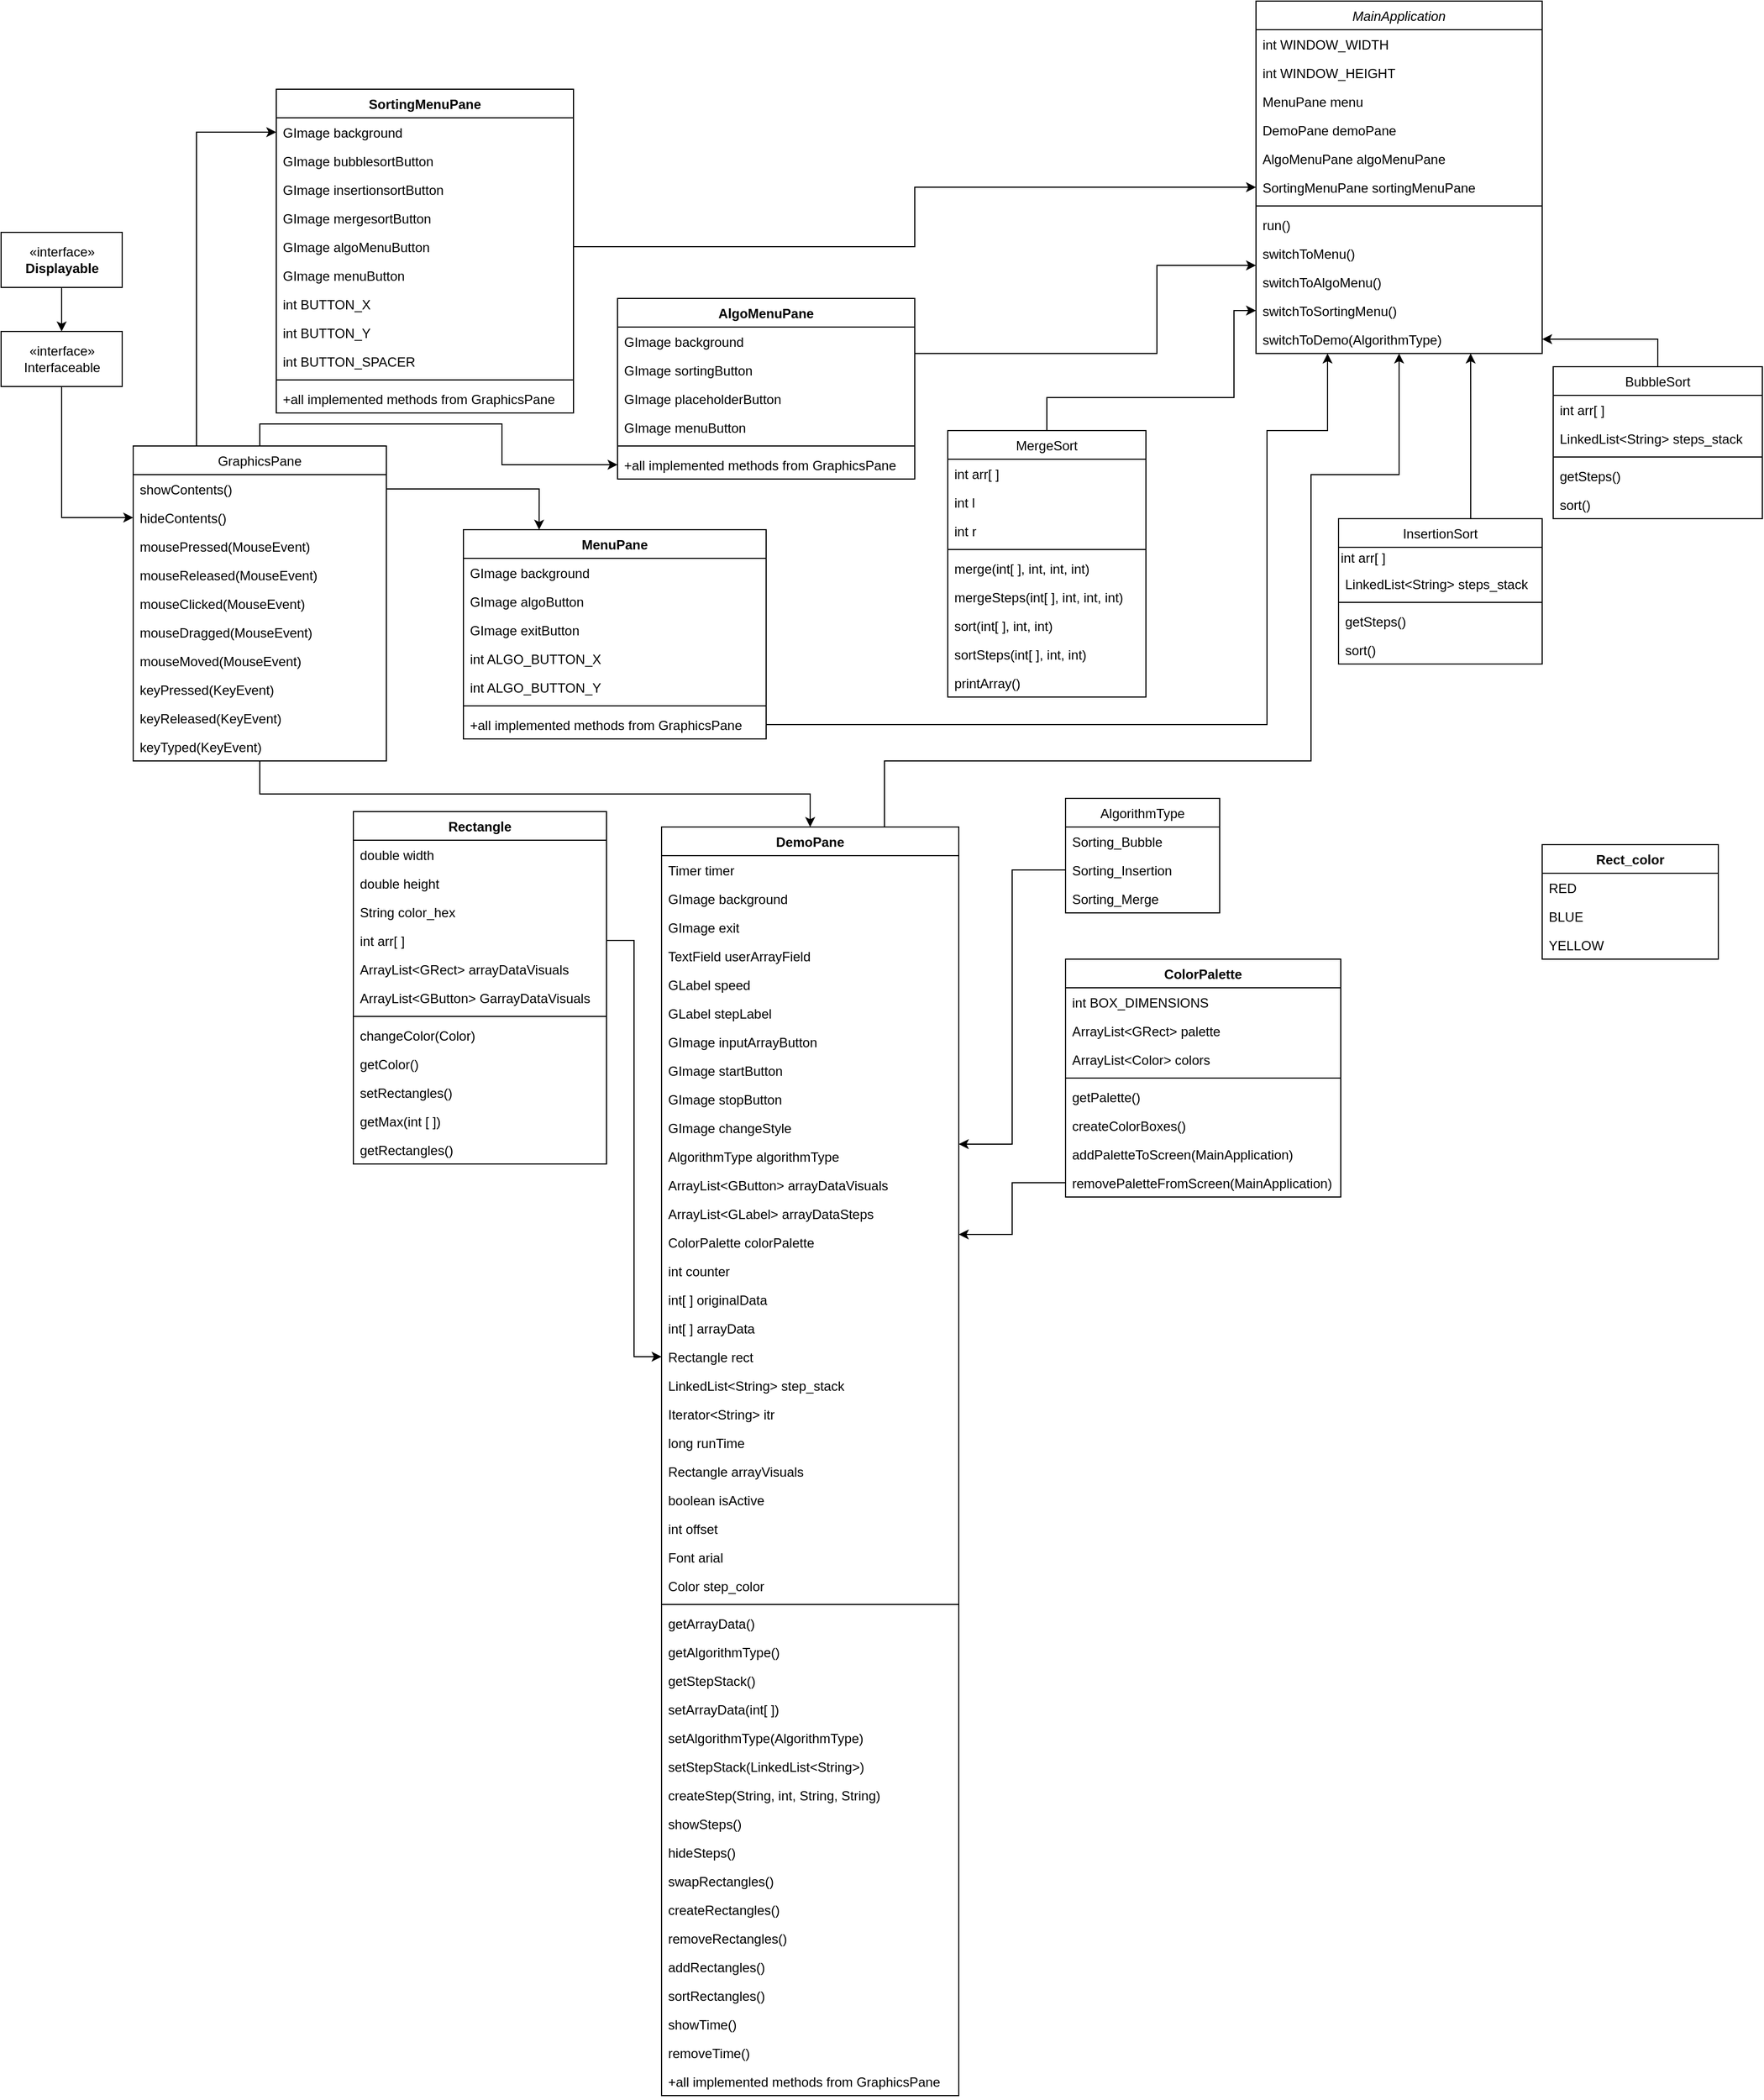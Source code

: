 <mxfile version="14.6.1" type="github">
  <diagram id="C5RBs43oDa-KdzZeNtuy" name="Page-1">
    <mxGraphModel dx="2996" dy="1752" grid="1" gridSize="10" guides="1" tooltips="1" connect="1" arrows="1" fold="1" page="1" pageScale="1" pageWidth="827" pageHeight="1169" math="0" shadow="0">
      <root>
        <mxCell id="WIyWlLk6GJQsqaUBKTNV-0" />
        <mxCell id="WIyWlLk6GJQsqaUBKTNV-1" parent="WIyWlLk6GJQsqaUBKTNV-0" />
        <mxCell id="zkfFHV4jXpPFQw0GAbJ--0" value="MainApplication" style="swimlane;fontStyle=2;align=center;verticalAlign=top;childLayout=stackLayout;horizontal=1;startSize=26;horizontalStack=0;resizeParent=1;resizeLast=0;collapsible=1;marginBottom=0;rounded=0;shadow=0;strokeWidth=1;" parent="WIyWlLk6GJQsqaUBKTNV-1" vertex="1">
          <mxGeometry x="-310" y="-540" width="260" height="320" as="geometry">
            <mxRectangle x="230" y="140" width="160" height="26" as="alternateBounds" />
          </mxGeometry>
        </mxCell>
        <mxCell id="zkfFHV4jXpPFQw0GAbJ--1" value="int WINDOW_WIDTH" style="text;align=left;verticalAlign=top;spacingLeft=4;spacingRight=4;overflow=hidden;rotatable=0;points=[[0,0.5],[1,0.5]];portConstraint=eastwest;" parent="zkfFHV4jXpPFQw0GAbJ--0" vertex="1">
          <mxGeometry y="26" width="260" height="26" as="geometry" />
        </mxCell>
        <mxCell id="LGMK1gvnOZdBRCZ1egcA-61" value="int WINDOW_HEIGHT" style="text;strokeColor=none;fillColor=none;align=left;verticalAlign=top;spacingLeft=4;spacingRight=4;overflow=hidden;rotatable=0;points=[[0,0.5],[1,0.5]];portConstraint=eastwest;" parent="zkfFHV4jXpPFQw0GAbJ--0" vertex="1">
          <mxGeometry y="52" width="260" height="26" as="geometry" />
        </mxCell>
        <mxCell id="LGMK1gvnOZdBRCZ1egcA-62" value="MenuPane menu" style="text;strokeColor=none;fillColor=none;align=left;verticalAlign=top;spacingLeft=4;spacingRight=4;overflow=hidden;rotatable=0;points=[[0,0.5],[1,0.5]];portConstraint=eastwest;" parent="zkfFHV4jXpPFQw0GAbJ--0" vertex="1">
          <mxGeometry y="78" width="260" height="26" as="geometry" />
        </mxCell>
        <mxCell id="LGMK1gvnOZdBRCZ1egcA-63" value="DemoPane demoPane" style="text;strokeColor=none;fillColor=none;align=left;verticalAlign=top;spacingLeft=4;spacingRight=4;overflow=hidden;rotatable=0;points=[[0,0.5],[1,0.5]];portConstraint=eastwest;" parent="zkfFHV4jXpPFQw0GAbJ--0" vertex="1">
          <mxGeometry y="104" width="260" height="26" as="geometry" />
        </mxCell>
        <mxCell id="LGMK1gvnOZdBRCZ1egcA-64" value="AlgoMenuPane algoMenuPane" style="text;strokeColor=none;fillColor=none;align=left;verticalAlign=top;spacingLeft=4;spacingRight=4;overflow=hidden;rotatable=0;points=[[0,0.5],[1,0.5]];portConstraint=eastwest;" parent="zkfFHV4jXpPFQw0GAbJ--0" vertex="1">
          <mxGeometry y="130" width="260" height="26" as="geometry" />
        </mxCell>
        <mxCell id="LGMK1gvnOZdBRCZ1egcA-65" value="SortingMenuPane sortingMenuPane" style="text;strokeColor=none;fillColor=none;align=left;verticalAlign=top;spacingLeft=4;spacingRight=4;overflow=hidden;rotatable=0;points=[[0,0.5],[1,0.5]];portConstraint=eastwest;" parent="zkfFHV4jXpPFQw0GAbJ--0" vertex="1">
          <mxGeometry y="156" width="260" height="26" as="geometry" />
        </mxCell>
        <mxCell id="zkfFHV4jXpPFQw0GAbJ--4" value="" style="line;html=1;strokeWidth=1;align=left;verticalAlign=middle;spacingTop=-1;spacingLeft=3;spacingRight=3;rotatable=0;labelPosition=right;points=[];portConstraint=eastwest;" parent="zkfFHV4jXpPFQw0GAbJ--0" vertex="1">
          <mxGeometry y="182" width="260" height="8" as="geometry" />
        </mxCell>
        <mxCell id="zkfFHV4jXpPFQw0GAbJ--5" value="run()" style="text;align=left;verticalAlign=top;spacingLeft=4;spacingRight=4;overflow=hidden;rotatable=0;points=[[0,0.5],[1,0.5]];portConstraint=eastwest;" parent="zkfFHV4jXpPFQw0GAbJ--0" vertex="1">
          <mxGeometry y="190" width="260" height="26" as="geometry" />
        </mxCell>
        <mxCell id="LGMK1gvnOZdBRCZ1egcA-70" value="switchToMenu()" style="text;strokeColor=none;fillColor=none;align=left;verticalAlign=top;spacingLeft=4;spacingRight=4;overflow=hidden;rotatable=0;points=[[0,0.5],[1,0.5]];portConstraint=eastwest;" parent="zkfFHV4jXpPFQw0GAbJ--0" vertex="1">
          <mxGeometry y="216" width="260" height="26" as="geometry" />
        </mxCell>
        <mxCell id="LGMK1gvnOZdBRCZ1egcA-71" value="switchToAlgoMenu()" style="text;strokeColor=none;fillColor=none;align=left;verticalAlign=top;spacingLeft=4;spacingRight=4;overflow=hidden;rotatable=0;points=[[0,0.5],[1,0.5]];portConstraint=eastwest;" parent="zkfFHV4jXpPFQw0GAbJ--0" vertex="1">
          <mxGeometry y="242" width="260" height="26" as="geometry" />
        </mxCell>
        <mxCell id="LGMK1gvnOZdBRCZ1egcA-72" value="switchToSortingMenu()" style="text;strokeColor=none;fillColor=none;align=left;verticalAlign=top;spacingLeft=4;spacingRight=4;overflow=hidden;rotatable=0;points=[[0,0.5],[1,0.5]];portConstraint=eastwest;" parent="zkfFHV4jXpPFQw0GAbJ--0" vertex="1">
          <mxGeometry y="268" width="260" height="26" as="geometry" />
        </mxCell>
        <mxCell id="LGMK1gvnOZdBRCZ1egcA-73" value="switchToDemo(AlgorithmType)" style="text;strokeColor=none;fillColor=none;align=left;verticalAlign=top;spacingLeft=4;spacingRight=4;overflow=hidden;rotatable=0;points=[[0,0.5],[1,0.5]];portConstraint=eastwest;" parent="zkfFHV4jXpPFQw0GAbJ--0" vertex="1">
          <mxGeometry y="294" width="260" height="26" as="geometry" />
        </mxCell>
        <mxCell id="LGMK1gvnOZdBRCZ1egcA-74" style="edgeStyle=orthogonalEdgeStyle;rounded=0;orthogonalLoop=1;jettySize=auto;html=1;exitX=0.5;exitY=0;exitDx=0;exitDy=0;entryX=1;entryY=0.5;entryDx=0;entryDy=0;" parent="WIyWlLk6GJQsqaUBKTNV-1" source="zkfFHV4jXpPFQw0GAbJ--6" target="LGMK1gvnOZdBRCZ1egcA-73" edge="1">
          <mxGeometry relative="1" as="geometry" />
        </mxCell>
        <mxCell id="zkfFHV4jXpPFQw0GAbJ--6" value="BubbleSort" style="swimlane;fontStyle=0;align=center;verticalAlign=top;childLayout=stackLayout;horizontal=1;startSize=26;horizontalStack=0;resizeParent=1;resizeLast=0;collapsible=1;marginBottom=0;rounded=0;shadow=0;strokeWidth=1;" parent="WIyWlLk6GJQsqaUBKTNV-1" vertex="1">
          <mxGeometry x="-40" y="-208" width="190" height="138" as="geometry">
            <mxRectangle x="130" y="380" width="160" height="26" as="alternateBounds" />
          </mxGeometry>
        </mxCell>
        <mxCell id="zkfFHV4jXpPFQw0GAbJ--8" value="int arr[ ]" style="text;align=left;verticalAlign=top;spacingLeft=4;spacingRight=4;overflow=hidden;rotatable=0;points=[[0,0.5],[1,0.5]];portConstraint=eastwest;rounded=0;shadow=0;html=0;" parent="zkfFHV4jXpPFQw0GAbJ--6" vertex="1">
          <mxGeometry y="26" width="190" height="26" as="geometry" />
        </mxCell>
        <mxCell id="LGMK1gvnOZdBRCZ1egcA-59" value="LinkedList&lt;String&gt; steps_stack" style="text;strokeColor=none;fillColor=none;align=left;verticalAlign=top;spacingLeft=4;spacingRight=4;overflow=hidden;rotatable=0;points=[[0,0.5],[1,0.5]];portConstraint=eastwest;" parent="zkfFHV4jXpPFQw0GAbJ--6" vertex="1">
          <mxGeometry y="52" width="190" height="26" as="geometry" />
        </mxCell>
        <mxCell id="zkfFHV4jXpPFQw0GAbJ--9" value="" style="line;html=1;strokeWidth=1;align=left;verticalAlign=middle;spacingTop=-1;spacingLeft=3;spacingRight=3;rotatable=0;labelPosition=right;points=[];portConstraint=eastwest;" parent="zkfFHV4jXpPFQw0GAbJ--6" vertex="1">
          <mxGeometry y="78" width="190" height="8" as="geometry" />
        </mxCell>
        <mxCell id="zkfFHV4jXpPFQw0GAbJ--11" value="getSteps()" style="text;align=left;verticalAlign=top;spacingLeft=4;spacingRight=4;overflow=hidden;rotatable=0;points=[[0,0.5],[1,0.5]];portConstraint=eastwest;" parent="zkfFHV4jXpPFQw0GAbJ--6" vertex="1">
          <mxGeometry y="86" width="190" height="26" as="geometry" />
        </mxCell>
        <mxCell id="LGMK1gvnOZdBRCZ1egcA-60" value="sort()" style="text;strokeColor=none;fillColor=none;align=left;verticalAlign=top;spacingLeft=4;spacingRight=4;overflow=hidden;rotatable=0;points=[[0,0.5],[1,0.5]];portConstraint=eastwest;" parent="zkfFHV4jXpPFQw0GAbJ--6" vertex="1">
          <mxGeometry y="112" width="190" height="26" as="geometry" />
        </mxCell>
        <mxCell id="zkfFHV4jXpPFQw0GAbJ--13" value="InsertionSort" style="swimlane;fontStyle=0;align=center;verticalAlign=top;childLayout=stackLayout;horizontal=1;startSize=26;horizontalStack=0;resizeParent=1;resizeLast=0;collapsible=1;marginBottom=0;rounded=0;shadow=0;strokeWidth=1;" parent="WIyWlLk6GJQsqaUBKTNV-1" vertex="1">
          <mxGeometry x="-235" y="-70" width="185" height="132" as="geometry">
            <mxRectangle x="340" y="380" width="170" height="26" as="alternateBounds" />
          </mxGeometry>
        </mxCell>
        <mxCell id="o2Na_KGdBYoTRW34L9EO-0" value="int arr[ ]" style="text;html=1;strokeColor=none;fillColor=none;align=left;verticalAlign=middle;whiteSpace=wrap;rounded=0;" parent="zkfFHV4jXpPFQw0GAbJ--13" vertex="1">
          <mxGeometry y="26" width="185" height="20" as="geometry" />
        </mxCell>
        <mxCell id="LGMK1gvnOZdBRCZ1egcA-56" value="LinkedList&lt;String&gt; steps_stack" style="text;strokeColor=none;fillColor=none;align=left;verticalAlign=top;spacingLeft=4;spacingRight=4;overflow=hidden;rotatable=0;points=[[0,0.5],[1,0.5]];portConstraint=eastwest;" parent="zkfFHV4jXpPFQw0GAbJ--13" vertex="1">
          <mxGeometry y="46" width="185" height="26" as="geometry" />
        </mxCell>
        <mxCell id="zkfFHV4jXpPFQw0GAbJ--15" value="" style="line;html=1;strokeWidth=1;align=left;verticalAlign=middle;spacingTop=-1;spacingLeft=3;spacingRight=3;rotatable=0;labelPosition=right;points=[];portConstraint=eastwest;" parent="zkfFHV4jXpPFQw0GAbJ--13" vertex="1">
          <mxGeometry y="72" width="185" height="8" as="geometry" />
        </mxCell>
        <mxCell id="LGMK1gvnOZdBRCZ1egcA-57" value="getSteps()" style="text;strokeColor=none;fillColor=none;align=left;verticalAlign=top;spacingLeft=4;spacingRight=4;overflow=hidden;rotatable=0;points=[[0,0.5],[1,0.5]];portConstraint=eastwest;" parent="zkfFHV4jXpPFQw0GAbJ--13" vertex="1">
          <mxGeometry y="80" width="185" height="26" as="geometry" />
        </mxCell>
        <mxCell id="LGMK1gvnOZdBRCZ1egcA-58" value="sort()" style="text;strokeColor=none;fillColor=none;align=left;verticalAlign=top;spacingLeft=4;spacingRight=4;overflow=hidden;rotatable=0;points=[[0,0.5],[1,0.5]];portConstraint=eastwest;" parent="zkfFHV4jXpPFQw0GAbJ--13" vertex="1">
          <mxGeometry y="106" width="185" height="26" as="geometry" />
        </mxCell>
        <mxCell id="LGMK1gvnOZdBRCZ1egcA-76" style="edgeStyle=orthogonalEdgeStyle;rounded=0;orthogonalLoop=1;jettySize=auto;html=1;entryX=0;entryY=0.5;entryDx=0;entryDy=0;" parent="WIyWlLk6GJQsqaUBKTNV-1" source="zkfFHV4jXpPFQw0GAbJ--17" target="LGMK1gvnOZdBRCZ1egcA-72" edge="1">
          <mxGeometry relative="1" as="geometry">
            <Array as="points">
              <mxPoint x="-500" y="-180" />
              <mxPoint x="-330" y="-180" />
              <mxPoint x="-330" y="-259" />
            </Array>
          </mxGeometry>
        </mxCell>
        <mxCell id="zkfFHV4jXpPFQw0GAbJ--17" value="MergeSort" style="swimlane;fontStyle=0;align=center;verticalAlign=top;childLayout=stackLayout;horizontal=1;startSize=26;horizontalStack=0;resizeParent=1;resizeLast=0;collapsible=1;marginBottom=0;rounded=0;shadow=0;strokeWidth=1;" parent="WIyWlLk6GJQsqaUBKTNV-1" vertex="1">
          <mxGeometry x="-590" y="-150" width="180" height="242" as="geometry">
            <mxRectangle x="550" y="140" width="160" height="26" as="alternateBounds" />
          </mxGeometry>
        </mxCell>
        <mxCell id="zkfFHV4jXpPFQw0GAbJ--22" value="int arr[ ]" style="text;align=left;verticalAlign=top;spacingLeft=4;spacingRight=4;overflow=hidden;rotatable=0;points=[[0,0.5],[1,0.5]];portConstraint=eastwest;rounded=0;shadow=0;html=0;" parent="zkfFHV4jXpPFQw0GAbJ--17" vertex="1">
          <mxGeometry y="26" width="180" height="26" as="geometry" />
        </mxCell>
        <mxCell id="LGMK1gvnOZdBRCZ1egcA-50" value="int l" style="text;strokeColor=none;fillColor=none;align=left;verticalAlign=top;spacingLeft=4;spacingRight=4;overflow=hidden;rotatable=0;points=[[0,0.5],[1,0.5]];portConstraint=eastwest;" parent="zkfFHV4jXpPFQw0GAbJ--17" vertex="1">
          <mxGeometry y="52" width="180" height="26" as="geometry" />
        </mxCell>
        <mxCell id="LGMK1gvnOZdBRCZ1egcA-51" value="int r" style="text;strokeColor=none;fillColor=none;align=left;verticalAlign=top;spacingLeft=4;spacingRight=4;overflow=hidden;rotatable=0;points=[[0,0.5],[1,0.5]];portConstraint=eastwest;" parent="zkfFHV4jXpPFQw0GAbJ--17" vertex="1">
          <mxGeometry y="78" width="180" height="26" as="geometry" />
        </mxCell>
        <mxCell id="zkfFHV4jXpPFQw0GAbJ--23" value="" style="line;html=1;strokeWidth=1;align=left;verticalAlign=middle;spacingTop=-1;spacingLeft=3;spacingRight=3;rotatable=0;labelPosition=right;points=[];portConstraint=eastwest;" parent="zkfFHV4jXpPFQw0GAbJ--17" vertex="1">
          <mxGeometry y="104" width="180" height="8" as="geometry" />
        </mxCell>
        <mxCell id="zkfFHV4jXpPFQw0GAbJ--25" value="merge(int[ ], int, int, int)" style="text;align=left;verticalAlign=top;spacingLeft=4;spacingRight=4;overflow=hidden;rotatable=0;points=[[0,0.5],[1,0.5]];portConstraint=eastwest;" parent="zkfFHV4jXpPFQw0GAbJ--17" vertex="1">
          <mxGeometry y="112" width="180" height="26" as="geometry" />
        </mxCell>
        <mxCell id="LGMK1gvnOZdBRCZ1egcA-52" value="mergeSteps(int[ ], int, int, int)" style="text;strokeColor=none;fillColor=none;align=left;verticalAlign=top;spacingLeft=4;spacingRight=4;overflow=hidden;rotatable=0;points=[[0,0.5],[1,0.5]];portConstraint=eastwest;" parent="zkfFHV4jXpPFQw0GAbJ--17" vertex="1">
          <mxGeometry y="138" width="180" height="26" as="geometry" />
        </mxCell>
        <mxCell id="LGMK1gvnOZdBRCZ1egcA-53" value="sort(int[ ], int, int)" style="text;strokeColor=none;fillColor=none;align=left;verticalAlign=top;spacingLeft=4;spacingRight=4;overflow=hidden;rotatable=0;points=[[0,0.5],[1,0.5]];portConstraint=eastwest;" parent="zkfFHV4jXpPFQw0GAbJ--17" vertex="1">
          <mxGeometry y="164" width="180" height="26" as="geometry" />
        </mxCell>
        <mxCell id="LGMK1gvnOZdBRCZ1egcA-54" value="sortSteps(int[ ], int, int)" style="text;strokeColor=none;fillColor=none;align=left;verticalAlign=top;spacingLeft=4;spacingRight=4;overflow=hidden;rotatable=0;points=[[0,0.5],[1,0.5]];portConstraint=eastwest;" parent="zkfFHV4jXpPFQw0GAbJ--17" vertex="1">
          <mxGeometry y="190" width="180" height="26" as="geometry" />
        </mxCell>
        <mxCell id="LGMK1gvnOZdBRCZ1egcA-55" value="printArray()" style="text;strokeColor=none;fillColor=none;align=left;verticalAlign=top;spacingLeft=4;spacingRight=4;overflow=hidden;rotatable=0;points=[[0,0.5],[1,0.5]];portConstraint=eastwest;" parent="zkfFHV4jXpPFQw0GAbJ--17" vertex="1">
          <mxGeometry y="216" width="180" height="26" as="geometry" />
        </mxCell>
        <mxCell id="m_0bZoI5zcQ6gMoOjqxk-0" value="AlgoMenuPane" style="swimlane;fontStyle=1;align=center;verticalAlign=top;childLayout=stackLayout;horizontal=1;startSize=26;horizontalStack=0;resizeParent=1;resizeParentMax=0;resizeLast=0;collapsible=1;marginBottom=0;" parent="WIyWlLk6GJQsqaUBKTNV-1" vertex="1">
          <mxGeometry x="-890" y="-270" width="270" height="164" as="geometry" />
        </mxCell>
        <mxCell id="m_0bZoI5zcQ6gMoOjqxk-1" value="GImage background" style="text;strokeColor=none;fillColor=none;align=left;verticalAlign=top;spacingLeft=4;spacingRight=4;overflow=hidden;rotatable=0;points=[[0,0.5],[1,0.5]];portConstraint=eastwest;" parent="m_0bZoI5zcQ6gMoOjqxk-0" vertex="1">
          <mxGeometry y="26" width="270" height="26" as="geometry" />
        </mxCell>
        <mxCell id="LGMK1gvnOZdBRCZ1egcA-1" value="GImage sortingButton" style="text;strokeColor=none;fillColor=none;align=left;verticalAlign=top;spacingLeft=4;spacingRight=4;overflow=hidden;rotatable=0;points=[[0,0.5],[1,0.5]];portConstraint=eastwest;" parent="m_0bZoI5zcQ6gMoOjqxk-0" vertex="1">
          <mxGeometry y="52" width="270" height="26" as="geometry" />
        </mxCell>
        <mxCell id="LGMK1gvnOZdBRCZ1egcA-2" value="GImage placeholderButton" style="text;strokeColor=none;fillColor=none;align=left;verticalAlign=top;spacingLeft=4;spacingRight=4;overflow=hidden;rotatable=0;points=[[0,0.5],[1,0.5]];portConstraint=eastwest;" parent="m_0bZoI5zcQ6gMoOjqxk-0" vertex="1">
          <mxGeometry y="78" width="270" height="26" as="geometry" />
        </mxCell>
        <mxCell id="LGMK1gvnOZdBRCZ1egcA-3" value="GImage menuButton" style="text;strokeColor=none;fillColor=none;align=left;verticalAlign=top;spacingLeft=4;spacingRight=4;overflow=hidden;rotatable=0;points=[[0,0.5],[1,0.5]];portConstraint=eastwest;" parent="m_0bZoI5zcQ6gMoOjqxk-0" vertex="1">
          <mxGeometry y="104" width="270" height="26" as="geometry" />
        </mxCell>
        <mxCell id="m_0bZoI5zcQ6gMoOjqxk-2" value="" style="line;strokeWidth=1;fillColor=none;align=left;verticalAlign=middle;spacingTop=-1;spacingLeft=3;spacingRight=3;rotatable=0;labelPosition=right;points=[];portConstraint=eastwest;" parent="m_0bZoI5zcQ6gMoOjqxk-0" vertex="1">
          <mxGeometry y="130" width="270" height="8" as="geometry" />
        </mxCell>
        <mxCell id="m_0bZoI5zcQ6gMoOjqxk-3" value="+all implemented methods from GraphicsPane" style="text;strokeColor=none;fillColor=none;align=left;verticalAlign=top;spacingLeft=4;spacingRight=4;overflow=hidden;rotatable=0;points=[[0,0.5],[1,0.5]];portConstraint=eastwest;" parent="m_0bZoI5zcQ6gMoOjqxk-0" vertex="1">
          <mxGeometry y="138" width="270" height="26" as="geometry" />
        </mxCell>
        <mxCell id="m_0bZoI5zcQ6gMoOjqxk-8" value="AlgorithmType" style="swimlane;fontStyle=0;childLayout=stackLayout;horizontal=1;startSize=26;fillColor=none;horizontalStack=0;resizeParent=1;resizeParentMax=0;resizeLast=0;collapsible=1;marginBottom=0;" parent="WIyWlLk6GJQsqaUBKTNV-1" vertex="1">
          <mxGeometry x="-483" y="184" width="140" height="104" as="geometry" />
        </mxCell>
        <mxCell id="m_0bZoI5zcQ6gMoOjqxk-9" value="Sorting_Bubble" style="text;strokeColor=none;fillColor=none;align=left;verticalAlign=top;spacingLeft=4;spacingRight=4;overflow=hidden;rotatable=0;points=[[0,0.5],[1,0.5]];portConstraint=eastwest;" parent="m_0bZoI5zcQ6gMoOjqxk-8" vertex="1">
          <mxGeometry y="26" width="140" height="26" as="geometry" />
        </mxCell>
        <mxCell id="m_0bZoI5zcQ6gMoOjqxk-10" value="Sorting_Insertion" style="text;strokeColor=none;fillColor=none;align=left;verticalAlign=top;spacingLeft=4;spacingRight=4;overflow=hidden;rotatable=0;points=[[0,0.5],[1,0.5]];portConstraint=eastwest;" parent="m_0bZoI5zcQ6gMoOjqxk-8" vertex="1">
          <mxGeometry y="52" width="140" height="26" as="geometry" />
        </mxCell>
        <mxCell id="m_0bZoI5zcQ6gMoOjqxk-11" value="Sorting_Merge" style="text;strokeColor=none;fillColor=none;align=left;verticalAlign=top;spacingLeft=4;spacingRight=4;overflow=hidden;rotatable=0;points=[[0,0.5],[1,0.5]];portConstraint=eastwest;" parent="m_0bZoI5zcQ6gMoOjqxk-8" vertex="1">
          <mxGeometry y="78" width="140" height="26" as="geometry" />
        </mxCell>
        <mxCell id="m_0bZoI5zcQ6gMoOjqxk-12" value="Rect_color" style="swimlane;fontStyle=1;align=center;verticalAlign=top;childLayout=stackLayout;horizontal=1;startSize=26;horizontalStack=0;resizeParent=1;resizeParentMax=0;resizeLast=0;collapsible=1;marginBottom=0;" parent="WIyWlLk6GJQsqaUBKTNV-1" vertex="1">
          <mxGeometry x="-50" y="226" width="160" height="104" as="geometry" />
        </mxCell>
        <mxCell id="m_0bZoI5zcQ6gMoOjqxk-13" value="RED" style="text;strokeColor=none;fillColor=none;align=left;verticalAlign=top;spacingLeft=4;spacingRight=4;overflow=hidden;rotatable=0;points=[[0,0.5],[1,0.5]];portConstraint=eastwest;" parent="m_0bZoI5zcQ6gMoOjqxk-12" vertex="1">
          <mxGeometry y="26" width="160" height="26" as="geometry" />
        </mxCell>
        <mxCell id="LGMK1gvnOZdBRCZ1egcA-23" value="BLUE" style="text;strokeColor=none;fillColor=none;align=left;verticalAlign=top;spacingLeft=4;spacingRight=4;overflow=hidden;rotatable=0;points=[[0,0.5],[1,0.5]];portConstraint=eastwest;" parent="m_0bZoI5zcQ6gMoOjqxk-12" vertex="1">
          <mxGeometry y="52" width="160" height="26" as="geometry" />
        </mxCell>
        <mxCell id="LGMK1gvnOZdBRCZ1egcA-24" value="YELLOW" style="text;strokeColor=none;fillColor=none;align=left;verticalAlign=top;spacingLeft=4;spacingRight=4;overflow=hidden;rotatable=0;points=[[0,0.5],[1,0.5]];portConstraint=eastwest;" parent="m_0bZoI5zcQ6gMoOjqxk-12" vertex="1">
          <mxGeometry y="78" width="160" height="26" as="geometry" />
        </mxCell>
        <mxCell id="m_0bZoI5zcQ6gMoOjqxk-16" value="Rectangle" style="swimlane;fontStyle=1;align=center;verticalAlign=top;childLayout=stackLayout;horizontal=1;startSize=26;horizontalStack=0;resizeParent=1;resizeParentMax=0;resizeLast=0;collapsible=1;marginBottom=0;" parent="WIyWlLk6GJQsqaUBKTNV-1" vertex="1">
          <mxGeometry x="-1130" y="196" width="230" height="320" as="geometry" />
        </mxCell>
        <mxCell id="m_0bZoI5zcQ6gMoOjqxk-17" value="double width" style="text;strokeColor=none;fillColor=none;align=left;verticalAlign=top;spacingLeft=4;spacingRight=4;overflow=hidden;rotatable=0;points=[[0,0.5],[1,0.5]];portConstraint=eastwest;" parent="m_0bZoI5zcQ6gMoOjqxk-16" vertex="1">
          <mxGeometry y="26" width="230" height="26" as="geometry" />
        </mxCell>
        <mxCell id="LGMK1gvnOZdBRCZ1egcA-14" value="double height" style="text;strokeColor=none;fillColor=none;align=left;verticalAlign=top;spacingLeft=4;spacingRight=4;overflow=hidden;rotatable=0;points=[[0,0.5],[1,0.5]];portConstraint=eastwest;" parent="m_0bZoI5zcQ6gMoOjqxk-16" vertex="1">
          <mxGeometry y="52" width="230" height="26" as="geometry" />
        </mxCell>
        <mxCell id="LGMK1gvnOZdBRCZ1egcA-15" value="String color_hex" style="text;strokeColor=none;fillColor=none;align=left;verticalAlign=top;spacingLeft=4;spacingRight=4;overflow=hidden;rotatable=0;points=[[0,0.5],[1,0.5]];portConstraint=eastwest;" parent="m_0bZoI5zcQ6gMoOjqxk-16" vertex="1">
          <mxGeometry y="78" width="230" height="26" as="geometry" />
        </mxCell>
        <mxCell id="LGMK1gvnOZdBRCZ1egcA-16" value="int arr[ ]" style="text;strokeColor=none;fillColor=none;align=left;verticalAlign=top;spacingLeft=4;spacingRight=4;overflow=hidden;rotatable=0;points=[[0,0.5],[1,0.5]];portConstraint=eastwest;" parent="m_0bZoI5zcQ6gMoOjqxk-16" vertex="1">
          <mxGeometry y="104" width="230" height="26" as="geometry" />
        </mxCell>
        <mxCell id="LGMK1gvnOZdBRCZ1egcA-17" value="ArrayList&lt;GRect&gt; arrayDataVisuals" style="text;strokeColor=none;fillColor=none;align=left;verticalAlign=top;spacingLeft=4;spacingRight=4;overflow=hidden;rotatable=0;points=[[0,0.5],[1,0.5]];portConstraint=eastwest;" parent="m_0bZoI5zcQ6gMoOjqxk-16" vertex="1">
          <mxGeometry y="130" width="230" height="26" as="geometry" />
        </mxCell>
        <mxCell id="LGMK1gvnOZdBRCZ1egcA-18" value="ArrayList&lt;GButton&gt; GarrayDataVisuals" style="text;strokeColor=none;fillColor=none;align=left;verticalAlign=top;spacingLeft=4;spacingRight=4;overflow=hidden;rotatable=0;points=[[0,0.5],[1,0.5]];portConstraint=eastwest;" parent="m_0bZoI5zcQ6gMoOjqxk-16" vertex="1">
          <mxGeometry y="156" width="230" height="26" as="geometry" />
        </mxCell>
        <mxCell id="m_0bZoI5zcQ6gMoOjqxk-18" value="" style="line;strokeWidth=1;fillColor=none;align=left;verticalAlign=middle;spacingTop=-1;spacingLeft=3;spacingRight=3;rotatable=0;labelPosition=right;points=[];portConstraint=eastwest;" parent="m_0bZoI5zcQ6gMoOjqxk-16" vertex="1">
          <mxGeometry y="182" width="230" height="8" as="geometry" />
        </mxCell>
        <mxCell id="LGMK1gvnOZdBRCZ1egcA-20" value="changeColor(Color)" style="text;strokeColor=none;fillColor=none;align=left;verticalAlign=top;spacingLeft=4;spacingRight=4;overflow=hidden;rotatable=0;points=[[0,0.5],[1,0.5]];portConstraint=eastwest;" parent="m_0bZoI5zcQ6gMoOjqxk-16" vertex="1">
          <mxGeometry y="190" width="230" height="26" as="geometry" />
        </mxCell>
        <mxCell id="LGMK1gvnOZdBRCZ1egcA-19" value="getColor()" style="text;strokeColor=none;fillColor=none;align=left;verticalAlign=top;spacingLeft=4;spacingRight=4;overflow=hidden;rotatable=0;points=[[0,0.5],[1,0.5]];portConstraint=eastwest;" parent="m_0bZoI5zcQ6gMoOjqxk-16" vertex="1">
          <mxGeometry y="216" width="230" height="26" as="geometry" />
        </mxCell>
        <mxCell id="m_0bZoI5zcQ6gMoOjqxk-19" value="setRectangles()" style="text;strokeColor=none;fillColor=none;align=left;verticalAlign=top;spacingLeft=4;spacingRight=4;overflow=hidden;rotatable=0;points=[[0,0.5],[1,0.5]];portConstraint=eastwest;" parent="m_0bZoI5zcQ6gMoOjqxk-16" vertex="1">
          <mxGeometry y="242" width="230" height="26" as="geometry" />
        </mxCell>
        <mxCell id="LGMK1gvnOZdBRCZ1egcA-21" value="getMax(int [ ])" style="text;strokeColor=none;fillColor=none;align=left;verticalAlign=top;spacingLeft=4;spacingRight=4;overflow=hidden;rotatable=0;points=[[0,0.5],[1,0.5]];portConstraint=eastwest;" parent="m_0bZoI5zcQ6gMoOjqxk-16" vertex="1">
          <mxGeometry y="268" width="230" height="26" as="geometry" />
        </mxCell>
        <mxCell id="LGMK1gvnOZdBRCZ1egcA-22" value="getRectangles()" style="text;strokeColor=none;fillColor=none;align=left;verticalAlign=top;spacingLeft=4;spacingRight=4;overflow=hidden;rotatable=0;points=[[0,0.5],[1,0.5]];portConstraint=eastwest;" parent="m_0bZoI5zcQ6gMoOjqxk-16" vertex="1">
          <mxGeometry y="294" width="230" height="26" as="geometry" />
        </mxCell>
        <mxCell id="m_0bZoI5zcQ6gMoOjqxk-20" value="SortingMenuPane" style="swimlane;fontStyle=1;align=center;verticalAlign=top;childLayout=stackLayout;horizontal=1;startSize=26;horizontalStack=0;resizeParent=1;resizeParentMax=0;resizeLast=0;collapsible=1;marginBottom=0;" parent="WIyWlLk6GJQsqaUBKTNV-1" vertex="1">
          <mxGeometry x="-1200" y="-460" width="270" height="294" as="geometry" />
        </mxCell>
        <mxCell id="m_0bZoI5zcQ6gMoOjqxk-21" value="GImage background" style="text;strokeColor=none;fillColor=none;align=left;verticalAlign=top;spacingLeft=4;spacingRight=4;overflow=hidden;rotatable=0;points=[[0,0.5],[1,0.5]];portConstraint=eastwest;" parent="m_0bZoI5zcQ6gMoOjqxk-20" vertex="1">
          <mxGeometry y="26" width="270" height="26" as="geometry" />
        </mxCell>
        <mxCell id="LGMK1gvnOZdBRCZ1egcA-41" value="GImage bubblesortButton" style="text;strokeColor=none;fillColor=none;align=left;verticalAlign=top;spacingLeft=4;spacingRight=4;overflow=hidden;rotatable=0;points=[[0,0.5],[1,0.5]];portConstraint=eastwest;" parent="m_0bZoI5zcQ6gMoOjqxk-20" vertex="1">
          <mxGeometry y="52" width="270" height="26" as="geometry" />
        </mxCell>
        <mxCell id="LGMK1gvnOZdBRCZ1egcA-42" value="GImage insertionsortButton" style="text;strokeColor=none;fillColor=none;align=left;verticalAlign=top;spacingLeft=4;spacingRight=4;overflow=hidden;rotatable=0;points=[[0,0.5],[1,0.5]];portConstraint=eastwest;" parent="m_0bZoI5zcQ6gMoOjqxk-20" vertex="1">
          <mxGeometry y="78" width="270" height="26" as="geometry" />
        </mxCell>
        <mxCell id="LGMK1gvnOZdBRCZ1egcA-43" value="GImage mergesortButton" style="text;strokeColor=none;fillColor=none;align=left;verticalAlign=top;spacingLeft=4;spacingRight=4;overflow=hidden;rotatable=0;points=[[0,0.5],[1,0.5]];portConstraint=eastwest;" parent="m_0bZoI5zcQ6gMoOjqxk-20" vertex="1">
          <mxGeometry y="104" width="270" height="26" as="geometry" />
        </mxCell>
        <mxCell id="LGMK1gvnOZdBRCZ1egcA-44" value="GImage algoMenuButton" style="text;strokeColor=none;fillColor=none;align=left;verticalAlign=top;spacingLeft=4;spacingRight=4;overflow=hidden;rotatable=0;points=[[0,0.5],[1,0.5]];portConstraint=eastwest;" parent="m_0bZoI5zcQ6gMoOjqxk-20" vertex="1">
          <mxGeometry y="130" width="270" height="26" as="geometry" />
        </mxCell>
        <mxCell id="LGMK1gvnOZdBRCZ1egcA-45" value="GImage menuButton" style="text;strokeColor=none;fillColor=none;align=left;verticalAlign=top;spacingLeft=4;spacingRight=4;overflow=hidden;rotatable=0;points=[[0,0.5],[1,0.5]];portConstraint=eastwest;" parent="m_0bZoI5zcQ6gMoOjqxk-20" vertex="1">
          <mxGeometry y="156" width="270" height="26" as="geometry" />
        </mxCell>
        <mxCell id="LGMK1gvnOZdBRCZ1egcA-46" value="int BUTTON_X" style="text;strokeColor=none;fillColor=none;align=left;verticalAlign=top;spacingLeft=4;spacingRight=4;overflow=hidden;rotatable=0;points=[[0,0.5],[1,0.5]];portConstraint=eastwest;" parent="m_0bZoI5zcQ6gMoOjqxk-20" vertex="1">
          <mxGeometry y="182" width="270" height="26" as="geometry" />
        </mxCell>
        <mxCell id="LGMK1gvnOZdBRCZ1egcA-47" value="int BUTTON_Y" style="text;strokeColor=none;fillColor=none;align=left;verticalAlign=top;spacingLeft=4;spacingRight=4;overflow=hidden;rotatable=0;points=[[0,0.5],[1,0.5]];portConstraint=eastwest;" parent="m_0bZoI5zcQ6gMoOjqxk-20" vertex="1">
          <mxGeometry y="208" width="270" height="26" as="geometry" />
        </mxCell>
        <mxCell id="LGMK1gvnOZdBRCZ1egcA-48" value="int BUTTON_SPACER" style="text;strokeColor=none;fillColor=none;align=left;verticalAlign=top;spacingLeft=4;spacingRight=4;overflow=hidden;rotatable=0;points=[[0,0.5],[1,0.5]];portConstraint=eastwest;" parent="m_0bZoI5zcQ6gMoOjqxk-20" vertex="1">
          <mxGeometry y="234" width="270" height="26" as="geometry" />
        </mxCell>
        <mxCell id="m_0bZoI5zcQ6gMoOjqxk-22" value="" style="line;strokeWidth=1;fillColor=none;align=left;verticalAlign=middle;spacingTop=-1;spacingLeft=3;spacingRight=3;rotatable=0;labelPosition=right;points=[];portConstraint=eastwest;" parent="m_0bZoI5zcQ6gMoOjqxk-20" vertex="1">
          <mxGeometry y="260" width="270" height="8" as="geometry" />
        </mxCell>
        <mxCell id="m_0bZoI5zcQ6gMoOjqxk-23" value="+all implemented methods from GraphicsPane" style="text;strokeColor=none;fillColor=none;align=left;verticalAlign=top;spacingLeft=4;spacingRight=4;overflow=hidden;rotatable=0;points=[[0,0.5],[1,0.5]];portConstraint=eastwest;" parent="m_0bZoI5zcQ6gMoOjqxk-20" vertex="1">
          <mxGeometry y="268" width="270" height="26" as="geometry" />
        </mxCell>
        <mxCell id="m_0bZoI5zcQ6gMoOjqxk-26" value="MenuPane" style="swimlane;fontStyle=1;align=center;verticalAlign=top;childLayout=stackLayout;horizontal=1;startSize=26;horizontalStack=0;resizeParent=1;resizeParentMax=0;resizeLast=0;collapsible=1;marginBottom=0;" parent="WIyWlLk6GJQsqaUBKTNV-1" vertex="1">
          <mxGeometry x="-1030" y="-60" width="275" height="190" as="geometry" />
        </mxCell>
        <mxCell id="m_0bZoI5zcQ6gMoOjqxk-27" value="GImage background" style="text;strokeColor=none;fillColor=none;align=left;verticalAlign=top;spacingLeft=4;spacingRight=4;overflow=hidden;rotatable=0;points=[[0,0.5],[1,0.5]];portConstraint=eastwest;" parent="m_0bZoI5zcQ6gMoOjqxk-26" vertex="1">
          <mxGeometry y="26" width="275" height="26" as="geometry" />
        </mxCell>
        <mxCell id="LGMK1gvnOZdBRCZ1egcA-32" value="GImage algoButton" style="text;strokeColor=none;fillColor=none;align=left;verticalAlign=top;spacingLeft=4;spacingRight=4;overflow=hidden;rotatable=0;points=[[0,0.5],[1,0.5]];portConstraint=eastwest;" parent="m_0bZoI5zcQ6gMoOjqxk-26" vertex="1">
          <mxGeometry y="52" width="275" height="26" as="geometry" />
        </mxCell>
        <mxCell id="LGMK1gvnOZdBRCZ1egcA-33" value="GImage exitButton" style="text;strokeColor=none;fillColor=none;align=left;verticalAlign=top;spacingLeft=4;spacingRight=4;overflow=hidden;rotatable=0;points=[[0,0.5],[1,0.5]];portConstraint=eastwest;" parent="m_0bZoI5zcQ6gMoOjqxk-26" vertex="1">
          <mxGeometry y="78" width="275" height="26" as="geometry" />
        </mxCell>
        <mxCell id="LGMK1gvnOZdBRCZ1egcA-34" value="int ALGO_BUTTON_X" style="text;strokeColor=none;fillColor=none;align=left;verticalAlign=top;spacingLeft=4;spacingRight=4;overflow=hidden;rotatable=0;points=[[0,0.5],[1,0.5]];portConstraint=eastwest;" parent="m_0bZoI5zcQ6gMoOjqxk-26" vertex="1">
          <mxGeometry y="104" width="275" height="26" as="geometry" />
        </mxCell>
        <mxCell id="LGMK1gvnOZdBRCZ1egcA-35" value="int ALGO_BUTTON_Y" style="text;strokeColor=none;fillColor=none;align=left;verticalAlign=top;spacingLeft=4;spacingRight=4;overflow=hidden;rotatable=0;points=[[0,0.5],[1,0.5]];portConstraint=eastwest;" parent="m_0bZoI5zcQ6gMoOjqxk-26" vertex="1">
          <mxGeometry y="130" width="275" height="26" as="geometry" />
        </mxCell>
        <mxCell id="m_0bZoI5zcQ6gMoOjqxk-28" value="" style="line;strokeWidth=1;fillColor=none;align=left;verticalAlign=middle;spacingTop=-1;spacingLeft=3;spacingRight=3;rotatable=0;labelPosition=right;points=[];portConstraint=eastwest;" parent="m_0bZoI5zcQ6gMoOjqxk-26" vertex="1">
          <mxGeometry y="156" width="275" height="8" as="geometry" />
        </mxCell>
        <mxCell id="m_0bZoI5zcQ6gMoOjqxk-29" value="+all implemented methods from GraphicsPane" style="text;strokeColor=none;fillColor=none;align=left;verticalAlign=top;spacingLeft=4;spacingRight=4;overflow=hidden;rotatable=0;points=[[0,0.5],[1,0.5]];portConstraint=eastwest;" parent="m_0bZoI5zcQ6gMoOjqxk-26" vertex="1">
          <mxGeometry y="164" width="275" height="26" as="geometry" />
        </mxCell>
        <mxCell id="LGMK1gvnOZdBRCZ1egcA-88" style="edgeStyle=orthogonalEdgeStyle;rounded=0;orthogonalLoop=1;jettySize=auto;html=1;exitX=0.75;exitY=0;exitDx=0;exitDy=0;entryX=0.5;entryY=1;entryDx=0;entryDy=0;" parent="WIyWlLk6GJQsqaUBKTNV-1" source="m_0bZoI5zcQ6gMoOjqxk-31" target="zkfFHV4jXpPFQw0GAbJ--0" edge="1">
          <mxGeometry relative="1" as="geometry">
            <Array as="points">
              <mxPoint x="-647" y="150" />
              <mxPoint x="-260" y="150" />
              <mxPoint x="-260" y="-110" />
              <mxPoint x="-180" y="-110" />
            </Array>
          </mxGeometry>
        </mxCell>
        <mxCell id="m_0bZoI5zcQ6gMoOjqxk-31" value="DemoPane" style="swimlane;fontStyle=1;align=center;verticalAlign=top;childLayout=stackLayout;horizontal=1;startSize=26;horizontalStack=0;resizeParent=1;resizeParentMax=0;resizeLast=0;collapsible=1;marginBottom=0;" parent="WIyWlLk6GJQsqaUBKTNV-1" vertex="1">
          <mxGeometry x="-850" y="210" width="270" height="1152" as="geometry" />
        </mxCell>
        <mxCell id="m_0bZoI5zcQ6gMoOjqxk-32" value="Timer timer" style="text;strokeColor=none;fillColor=none;align=left;verticalAlign=top;spacingLeft=4;spacingRight=4;overflow=hidden;rotatable=0;points=[[0,0.5],[1,0.5]];portConstraint=eastwest;" parent="m_0bZoI5zcQ6gMoOjqxk-31" vertex="1">
          <mxGeometry y="26" width="270" height="26" as="geometry" />
        </mxCell>
        <mxCell id="LGMK1gvnOZdBRCZ1egcA-89" value="GImage background" style="text;strokeColor=none;fillColor=none;align=left;verticalAlign=top;spacingLeft=4;spacingRight=4;overflow=hidden;rotatable=0;points=[[0,0.5],[1,0.5]];portConstraint=eastwest;" parent="m_0bZoI5zcQ6gMoOjqxk-31" vertex="1">
          <mxGeometry y="52" width="270" height="26" as="geometry" />
        </mxCell>
        <mxCell id="LGMK1gvnOZdBRCZ1egcA-90" value="GImage exit" style="text;strokeColor=none;fillColor=none;align=left;verticalAlign=top;spacingLeft=4;spacingRight=4;overflow=hidden;rotatable=0;points=[[0,0.5],[1,0.5]];portConstraint=eastwest;" parent="m_0bZoI5zcQ6gMoOjqxk-31" vertex="1">
          <mxGeometry y="78" width="270" height="26" as="geometry" />
        </mxCell>
        <mxCell id="LGMK1gvnOZdBRCZ1egcA-91" value="TextField userArrayField" style="text;strokeColor=none;fillColor=none;align=left;verticalAlign=top;spacingLeft=4;spacingRight=4;overflow=hidden;rotatable=0;points=[[0,0.5],[1,0.5]];portConstraint=eastwest;" parent="m_0bZoI5zcQ6gMoOjqxk-31" vertex="1">
          <mxGeometry y="104" width="270" height="26" as="geometry" />
        </mxCell>
        <mxCell id="LGMK1gvnOZdBRCZ1egcA-92" value="GLabel speed" style="text;strokeColor=none;fillColor=none;align=left;verticalAlign=top;spacingLeft=4;spacingRight=4;overflow=hidden;rotatable=0;points=[[0,0.5],[1,0.5]];portConstraint=eastwest;" parent="m_0bZoI5zcQ6gMoOjqxk-31" vertex="1">
          <mxGeometry y="130" width="270" height="26" as="geometry" />
        </mxCell>
        <mxCell id="LGMK1gvnOZdBRCZ1egcA-93" value="GLabel stepLabel" style="text;strokeColor=none;fillColor=none;align=left;verticalAlign=top;spacingLeft=4;spacingRight=4;overflow=hidden;rotatable=0;points=[[0,0.5],[1,0.5]];portConstraint=eastwest;" parent="m_0bZoI5zcQ6gMoOjqxk-31" vertex="1">
          <mxGeometry y="156" width="270" height="26" as="geometry" />
        </mxCell>
        <mxCell id="LGMK1gvnOZdBRCZ1egcA-94" value="GImage inputArrayButton" style="text;strokeColor=none;fillColor=none;align=left;verticalAlign=top;spacingLeft=4;spacingRight=4;overflow=hidden;rotatable=0;points=[[0,0.5],[1,0.5]];portConstraint=eastwest;" parent="m_0bZoI5zcQ6gMoOjqxk-31" vertex="1">
          <mxGeometry y="182" width="270" height="26" as="geometry" />
        </mxCell>
        <mxCell id="LGMK1gvnOZdBRCZ1egcA-95" value="GImage startButton" style="text;strokeColor=none;fillColor=none;align=left;verticalAlign=top;spacingLeft=4;spacingRight=4;overflow=hidden;rotatable=0;points=[[0,0.5],[1,0.5]];portConstraint=eastwest;" parent="m_0bZoI5zcQ6gMoOjqxk-31" vertex="1">
          <mxGeometry y="208" width="270" height="26" as="geometry" />
        </mxCell>
        <mxCell id="LGMK1gvnOZdBRCZ1egcA-96" value="GImage stopButton" style="text;strokeColor=none;fillColor=none;align=left;verticalAlign=top;spacingLeft=4;spacingRight=4;overflow=hidden;rotatable=0;points=[[0,0.5],[1,0.5]];portConstraint=eastwest;" parent="m_0bZoI5zcQ6gMoOjqxk-31" vertex="1">
          <mxGeometry y="234" width="270" height="26" as="geometry" />
        </mxCell>
        <mxCell id="LGMK1gvnOZdBRCZ1egcA-97" value="GImage changeStyle" style="text;strokeColor=none;fillColor=none;align=left;verticalAlign=top;spacingLeft=4;spacingRight=4;overflow=hidden;rotatable=0;points=[[0,0.5],[1,0.5]];portConstraint=eastwest;" parent="m_0bZoI5zcQ6gMoOjqxk-31" vertex="1">
          <mxGeometry y="260" width="270" height="26" as="geometry" />
        </mxCell>
        <mxCell id="LGMK1gvnOZdBRCZ1egcA-98" value="AlgorithmType algorithmType" style="text;strokeColor=none;fillColor=none;align=left;verticalAlign=top;spacingLeft=4;spacingRight=4;overflow=hidden;rotatable=0;points=[[0,0.5],[1,0.5]];portConstraint=eastwest;" parent="m_0bZoI5zcQ6gMoOjqxk-31" vertex="1">
          <mxGeometry y="286" width="270" height="26" as="geometry" />
        </mxCell>
        <mxCell id="LGMK1gvnOZdBRCZ1egcA-99" value="ArrayList&lt;GButton&gt; arrayDataVisuals" style="text;strokeColor=none;fillColor=none;align=left;verticalAlign=top;spacingLeft=4;spacingRight=4;overflow=hidden;rotatable=0;points=[[0,0.5],[1,0.5]];portConstraint=eastwest;" parent="m_0bZoI5zcQ6gMoOjqxk-31" vertex="1">
          <mxGeometry y="312" width="270" height="26" as="geometry" />
        </mxCell>
        <mxCell id="LGMK1gvnOZdBRCZ1egcA-100" value="ArrayList&lt;GLabel&gt; arrayDataSteps" style="text;strokeColor=none;fillColor=none;align=left;verticalAlign=top;spacingLeft=4;spacingRight=4;overflow=hidden;rotatable=0;points=[[0,0.5],[1,0.5]];portConstraint=eastwest;" parent="m_0bZoI5zcQ6gMoOjqxk-31" vertex="1">
          <mxGeometry y="338" width="270" height="26" as="geometry" />
        </mxCell>
        <mxCell id="LGMK1gvnOZdBRCZ1egcA-101" value="ColorPalette colorPalette" style="text;strokeColor=none;fillColor=none;align=left;verticalAlign=top;spacingLeft=4;spacingRight=4;overflow=hidden;rotatable=0;points=[[0,0.5],[1,0.5]];portConstraint=eastwest;" parent="m_0bZoI5zcQ6gMoOjqxk-31" vertex="1">
          <mxGeometry y="364" width="270" height="26" as="geometry" />
        </mxCell>
        <mxCell id="LGMK1gvnOZdBRCZ1egcA-102" value="int counter" style="text;strokeColor=none;fillColor=none;align=left;verticalAlign=top;spacingLeft=4;spacingRight=4;overflow=hidden;rotatable=0;points=[[0,0.5],[1,0.5]];portConstraint=eastwest;" parent="m_0bZoI5zcQ6gMoOjqxk-31" vertex="1">
          <mxGeometry y="390" width="270" height="26" as="geometry" />
        </mxCell>
        <mxCell id="LGMK1gvnOZdBRCZ1egcA-103" value="int[ ] originalData" style="text;strokeColor=none;fillColor=none;align=left;verticalAlign=top;spacingLeft=4;spacingRight=4;overflow=hidden;rotatable=0;points=[[0,0.5],[1,0.5]];portConstraint=eastwest;" parent="m_0bZoI5zcQ6gMoOjqxk-31" vertex="1">
          <mxGeometry y="416" width="270" height="26" as="geometry" />
        </mxCell>
        <mxCell id="LGMK1gvnOZdBRCZ1egcA-104" value="int[ ] arrayData" style="text;strokeColor=none;fillColor=none;align=left;verticalAlign=top;spacingLeft=4;spacingRight=4;overflow=hidden;rotatable=0;points=[[0,0.5],[1,0.5]];portConstraint=eastwest;" parent="m_0bZoI5zcQ6gMoOjqxk-31" vertex="1">
          <mxGeometry y="442" width="270" height="26" as="geometry" />
        </mxCell>
        <mxCell id="LGMK1gvnOZdBRCZ1egcA-105" value="Rectangle rect" style="text;strokeColor=none;fillColor=none;align=left;verticalAlign=top;spacingLeft=4;spacingRight=4;overflow=hidden;rotatable=0;points=[[0,0.5],[1,0.5]];portConstraint=eastwest;" parent="m_0bZoI5zcQ6gMoOjqxk-31" vertex="1">
          <mxGeometry y="468" width="270" height="26" as="geometry" />
        </mxCell>
        <mxCell id="LGMK1gvnOZdBRCZ1egcA-106" value="LinkedList&lt;String&gt; step_stack" style="text;strokeColor=none;fillColor=none;align=left;verticalAlign=top;spacingLeft=4;spacingRight=4;overflow=hidden;rotatable=0;points=[[0,0.5],[1,0.5]];portConstraint=eastwest;" parent="m_0bZoI5zcQ6gMoOjqxk-31" vertex="1">
          <mxGeometry y="494" width="270" height="26" as="geometry" />
        </mxCell>
        <mxCell id="LGMK1gvnOZdBRCZ1egcA-107" value="Iterator&lt;String&gt; itr" style="text;strokeColor=none;fillColor=none;align=left;verticalAlign=top;spacingLeft=4;spacingRight=4;overflow=hidden;rotatable=0;points=[[0,0.5],[1,0.5]];portConstraint=eastwest;" parent="m_0bZoI5zcQ6gMoOjqxk-31" vertex="1">
          <mxGeometry y="520" width="270" height="26" as="geometry" />
        </mxCell>
        <mxCell id="LGMK1gvnOZdBRCZ1egcA-108" value="long runTime" style="text;strokeColor=none;fillColor=none;align=left;verticalAlign=top;spacingLeft=4;spacingRight=4;overflow=hidden;rotatable=0;points=[[0,0.5],[1,0.5]];portConstraint=eastwest;" parent="m_0bZoI5zcQ6gMoOjqxk-31" vertex="1">
          <mxGeometry y="546" width="270" height="26" as="geometry" />
        </mxCell>
        <mxCell id="SmqapJXVJA0xlIjlpTaD-0" value="Rectangle arrayVisuals" style="text;strokeColor=none;fillColor=none;align=left;verticalAlign=top;spacingLeft=4;spacingRight=4;overflow=hidden;rotatable=0;points=[[0,0.5],[1,0.5]];portConstraint=eastwest;" vertex="1" parent="m_0bZoI5zcQ6gMoOjqxk-31">
          <mxGeometry y="572" width="270" height="26" as="geometry" />
        </mxCell>
        <mxCell id="LGMK1gvnOZdBRCZ1egcA-111" value="boolean isActive" style="text;strokeColor=none;fillColor=none;align=left;verticalAlign=top;spacingLeft=4;spacingRight=4;overflow=hidden;rotatable=0;points=[[0,0.5],[1,0.5]];portConstraint=eastwest;" parent="m_0bZoI5zcQ6gMoOjqxk-31" vertex="1">
          <mxGeometry y="598" width="270" height="26" as="geometry" />
        </mxCell>
        <mxCell id="LGMK1gvnOZdBRCZ1egcA-109" value="int offset" style="text;strokeColor=none;fillColor=none;align=left;verticalAlign=top;spacingLeft=4;spacingRight=4;overflow=hidden;rotatable=0;points=[[0,0.5],[1,0.5]];portConstraint=eastwest;" parent="m_0bZoI5zcQ6gMoOjqxk-31" vertex="1">
          <mxGeometry y="624" width="270" height="26" as="geometry" />
        </mxCell>
        <mxCell id="LGMK1gvnOZdBRCZ1egcA-113" value="Font arial" style="text;strokeColor=none;fillColor=none;align=left;verticalAlign=top;spacingLeft=4;spacingRight=4;overflow=hidden;rotatable=0;points=[[0,0.5],[1,0.5]];portConstraint=eastwest;" parent="m_0bZoI5zcQ6gMoOjqxk-31" vertex="1">
          <mxGeometry y="650" width="270" height="26" as="geometry" />
        </mxCell>
        <mxCell id="LGMK1gvnOZdBRCZ1egcA-114" value="Color step_color" style="text;strokeColor=none;fillColor=none;align=left;verticalAlign=top;spacingLeft=4;spacingRight=4;overflow=hidden;rotatable=0;points=[[0,0.5],[1,0.5]];portConstraint=eastwest;" parent="m_0bZoI5zcQ6gMoOjqxk-31" vertex="1">
          <mxGeometry y="676" width="270" height="26" as="geometry" />
        </mxCell>
        <mxCell id="m_0bZoI5zcQ6gMoOjqxk-33" value="" style="line;strokeWidth=1;fillColor=none;align=left;verticalAlign=middle;spacingTop=-1;spacingLeft=3;spacingRight=3;rotatable=0;labelPosition=right;points=[];portConstraint=eastwest;" parent="m_0bZoI5zcQ6gMoOjqxk-31" vertex="1">
          <mxGeometry y="702" width="270" height="8" as="geometry" />
        </mxCell>
        <mxCell id="m_0bZoI5zcQ6gMoOjqxk-34" value="getArrayData()" style="text;strokeColor=none;fillColor=none;align=left;verticalAlign=top;spacingLeft=4;spacingRight=4;overflow=hidden;rotatable=0;points=[[0,0.5],[1,0.5]];portConstraint=eastwest;" parent="m_0bZoI5zcQ6gMoOjqxk-31" vertex="1">
          <mxGeometry y="710" width="270" height="26" as="geometry" />
        </mxCell>
        <mxCell id="LGMK1gvnOZdBRCZ1egcA-115" value="getAlgorithmType()" style="text;strokeColor=none;fillColor=none;align=left;verticalAlign=top;spacingLeft=4;spacingRight=4;overflow=hidden;rotatable=0;points=[[0,0.5],[1,0.5]];portConstraint=eastwest;" parent="m_0bZoI5zcQ6gMoOjqxk-31" vertex="1">
          <mxGeometry y="736" width="270" height="26" as="geometry" />
        </mxCell>
        <mxCell id="LGMK1gvnOZdBRCZ1egcA-116" value="getStepStack()" style="text;strokeColor=none;fillColor=none;align=left;verticalAlign=top;spacingLeft=4;spacingRight=4;overflow=hidden;rotatable=0;points=[[0,0.5],[1,0.5]];portConstraint=eastwest;" parent="m_0bZoI5zcQ6gMoOjqxk-31" vertex="1">
          <mxGeometry y="762" width="270" height="26" as="geometry" />
        </mxCell>
        <mxCell id="LGMK1gvnOZdBRCZ1egcA-117" value="setArrayData(int[ ])" style="text;strokeColor=none;fillColor=none;align=left;verticalAlign=top;spacingLeft=4;spacingRight=4;overflow=hidden;rotatable=0;points=[[0,0.5],[1,0.5]];portConstraint=eastwest;" parent="m_0bZoI5zcQ6gMoOjqxk-31" vertex="1">
          <mxGeometry y="788" width="270" height="26" as="geometry" />
        </mxCell>
        <mxCell id="LGMK1gvnOZdBRCZ1egcA-118" value="setAlgorithmType(AlgorithmType)" style="text;strokeColor=none;fillColor=none;align=left;verticalAlign=top;spacingLeft=4;spacingRight=4;overflow=hidden;rotatable=0;points=[[0,0.5],[1,0.5]];portConstraint=eastwest;" parent="m_0bZoI5zcQ6gMoOjqxk-31" vertex="1">
          <mxGeometry y="814" width="270" height="26" as="geometry" />
        </mxCell>
        <mxCell id="LGMK1gvnOZdBRCZ1egcA-119" value="setStepStack(LinkedList&lt;String&gt;)" style="text;strokeColor=none;fillColor=none;align=left;verticalAlign=top;spacingLeft=4;spacingRight=4;overflow=hidden;rotatable=0;points=[[0,0.5],[1,0.5]];portConstraint=eastwest;" parent="m_0bZoI5zcQ6gMoOjqxk-31" vertex="1">
          <mxGeometry y="840" width="270" height="26" as="geometry" />
        </mxCell>
        <mxCell id="LGMK1gvnOZdBRCZ1egcA-121" value="createStep(String, int, String, String)" style="text;strokeColor=none;fillColor=none;align=left;verticalAlign=top;spacingLeft=4;spacingRight=4;overflow=hidden;rotatable=0;points=[[0,0.5],[1,0.5]];portConstraint=eastwest;" parent="m_0bZoI5zcQ6gMoOjqxk-31" vertex="1">
          <mxGeometry y="866" width="270" height="26" as="geometry" />
        </mxCell>
        <mxCell id="LGMK1gvnOZdBRCZ1egcA-122" value="showSteps()" style="text;strokeColor=none;fillColor=none;align=left;verticalAlign=top;spacingLeft=4;spacingRight=4;overflow=hidden;rotatable=0;points=[[0,0.5],[1,0.5]];portConstraint=eastwest;" parent="m_0bZoI5zcQ6gMoOjqxk-31" vertex="1">
          <mxGeometry y="892" width="270" height="26" as="geometry" />
        </mxCell>
        <mxCell id="LGMK1gvnOZdBRCZ1egcA-123" value="hideSteps()" style="text;strokeColor=none;fillColor=none;align=left;verticalAlign=top;spacingLeft=4;spacingRight=4;overflow=hidden;rotatable=0;points=[[0,0.5],[1,0.5]];portConstraint=eastwest;" parent="m_0bZoI5zcQ6gMoOjqxk-31" vertex="1">
          <mxGeometry y="918" width="270" height="26" as="geometry" />
        </mxCell>
        <mxCell id="LGMK1gvnOZdBRCZ1egcA-124" value="swapRectangles()" style="text;strokeColor=none;fillColor=none;align=left;verticalAlign=top;spacingLeft=4;spacingRight=4;overflow=hidden;rotatable=0;points=[[0,0.5],[1,0.5]];portConstraint=eastwest;" parent="m_0bZoI5zcQ6gMoOjqxk-31" vertex="1">
          <mxGeometry y="944" width="270" height="26" as="geometry" />
        </mxCell>
        <mxCell id="LGMK1gvnOZdBRCZ1egcA-125" value="createRectangles()" style="text;strokeColor=none;fillColor=none;align=left;verticalAlign=top;spacingLeft=4;spacingRight=4;overflow=hidden;rotatable=0;points=[[0,0.5],[1,0.5]];portConstraint=eastwest;" parent="m_0bZoI5zcQ6gMoOjqxk-31" vertex="1">
          <mxGeometry y="970" width="270" height="26" as="geometry" />
        </mxCell>
        <mxCell id="LGMK1gvnOZdBRCZ1egcA-126" value="removeRectangles()" style="text;strokeColor=none;fillColor=none;align=left;verticalAlign=top;spacingLeft=4;spacingRight=4;overflow=hidden;rotatable=0;points=[[0,0.5],[1,0.5]];portConstraint=eastwest;" parent="m_0bZoI5zcQ6gMoOjqxk-31" vertex="1">
          <mxGeometry y="996" width="270" height="26" as="geometry" />
        </mxCell>
        <mxCell id="LGMK1gvnOZdBRCZ1egcA-127" value="addRectangles()" style="text;strokeColor=none;fillColor=none;align=left;verticalAlign=top;spacingLeft=4;spacingRight=4;overflow=hidden;rotatable=0;points=[[0,0.5],[1,0.5]];portConstraint=eastwest;" parent="m_0bZoI5zcQ6gMoOjqxk-31" vertex="1">
          <mxGeometry y="1022" width="270" height="26" as="geometry" />
        </mxCell>
        <mxCell id="LGMK1gvnOZdBRCZ1egcA-128" value="sortRectangles()" style="text;strokeColor=none;fillColor=none;align=left;verticalAlign=top;spacingLeft=4;spacingRight=4;overflow=hidden;rotatable=0;points=[[0,0.5],[1,0.5]];portConstraint=eastwest;" parent="m_0bZoI5zcQ6gMoOjqxk-31" vertex="1">
          <mxGeometry y="1048" width="270" height="26" as="geometry" />
        </mxCell>
        <mxCell id="LGMK1gvnOZdBRCZ1egcA-129" value="showTime()" style="text;strokeColor=none;fillColor=none;align=left;verticalAlign=top;spacingLeft=4;spacingRight=4;overflow=hidden;rotatable=0;points=[[0,0.5],[1,0.5]];portConstraint=eastwest;" parent="m_0bZoI5zcQ6gMoOjqxk-31" vertex="1">
          <mxGeometry y="1074" width="270" height="26" as="geometry" />
        </mxCell>
        <mxCell id="LGMK1gvnOZdBRCZ1egcA-130" value="removeTime()" style="text;strokeColor=none;fillColor=none;align=left;verticalAlign=top;spacingLeft=4;spacingRight=4;overflow=hidden;rotatable=0;points=[[0,0.5],[1,0.5]];portConstraint=eastwest;" parent="m_0bZoI5zcQ6gMoOjqxk-31" vertex="1">
          <mxGeometry y="1100" width="270" height="26" as="geometry" />
        </mxCell>
        <mxCell id="LGMK1gvnOZdBRCZ1egcA-120" value="+all implemented methods from GraphicsPane" style="text;strokeColor=none;fillColor=none;align=left;verticalAlign=top;spacingLeft=4;spacingRight=4;overflow=hidden;rotatable=0;points=[[0,0.5],[1,0.5]];portConstraint=eastwest;" parent="m_0bZoI5zcQ6gMoOjqxk-31" vertex="1">
          <mxGeometry y="1126" width="270" height="26" as="geometry" />
        </mxCell>
        <mxCell id="LGMK1gvnOZdBRCZ1egcA-39" style="edgeStyle=orthogonalEdgeStyle;rounded=0;orthogonalLoop=1;jettySize=auto;html=1;exitX=0.5;exitY=1;exitDx=0;exitDy=0;entryX=0;entryY=0.5;entryDx=0;entryDy=0;" parent="WIyWlLk6GJQsqaUBKTNV-1" source="m_0bZoI5zcQ6gMoOjqxk-36" target="m_0bZoI5zcQ6gMoOjqxk-42" edge="1">
          <mxGeometry relative="1" as="geometry" />
        </mxCell>
        <mxCell id="m_0bZoI5zcQ6gMoOjqxk-36" value="«interface»&lt;br&gt;Interfaceable" style="html=1;" parent="WIyWlLk6GJQsqaUBKTNV-1" vertex="1">
          <mxGeometry x="-1450" y="-240" width="110" height="50" as="geometry" />
        </mxCell>
        <mxCell id="LGMK1gvnOZdBRCZ1egcA-38" style="edgeStyle=orthogonalEdgeStyle;rounded=0;orthogonalLoop=1;jettySize=auto;html=1;exitX=0.5;exitY=1;exitDx=0;exitDy=0;entryX=0.5;entryY=0;entryDx=0;entryDy=0;" parent="WIyWlLk6GJQsqaUBKTNV-1" source="m_0bZoI5zcQ6gMoOjqxk-37" target="m_0bZoI5zcQ6gMoOjqxk-36" edge="1">
          <mxGeometry relative="1" as="geometry" />
        </mxCell>
        <mxCell id="m_0bZoI5zcQ6gMoOjqxk-37" value="«interface»&lt;br&gt;&lt;b&gt;Displayable&lt;/b&gt;" style="html=1;" parent="WIyWlLk6GJQsqaUBKTNV-1" vertex="1">
          <mxGeometry x="-1450" y="-330" width="110" height="50" as="geometry" />
        </mxCell>
        <mxCell id="m_0bZoI5zcQ6gMoOjqxk-45" style="edgeStyle=orthogonalEdgeStyle;rounded=0;orthogonalLoop=1;jettySize=auto;html=1;exitX=0.5;exitY=1;exitDx=0;exitDy=0;entryX=0.5;entryY=0;entryDx=0;entryDy=0;" parent="WIyWlLk6GJQsqaUBKTNV-1" source="m_0bZoI5zcQ6gMoOjqxk-40" target="m_0bZoI5zcQ6gMoOjqxk-31" edge="1">
          <mxGeometry relative="1" as="geometry">
            <Array as="points">
              <mxPoint x="-1215" y="180" />
              <mxPoint x="-715" y="180" />
            </Array>
          </mxGeometry>
        </mxCell>
        <mxCell id="LGMK1gvnOZdBRCZ1egcA-5" style="edgeStyle=orthogonalEdgeStyle;rounded=0;orthogonalLoop=1;jettySize=auto;html=1;exitX=0.5;exitY=0;exitDx=0;exitDy=0;entryX=0;entryY=0.5;entryDx=0;entryDy=0;" parent="WIyWlLk6GJQsqaUBKTNV-1" source="m_0bZoI5zcQ6gMoOjqxk-40" target="m_0bZoI5zcQ6gMoOjqxk-3" edge="1">
          <mxGeometry relative="1" as="geometry" />
        </mxCell>
        <mxCell id="LGMK1gvnOZdBRCZ1egcA-40" style="edgeStyle=orthogonalEdgeStyle;rounded=0;orthogonalLoop=1;jettySize=auto;html=1;exitX=0.25;exitY=0;exitDx=0;exitDy=0;entryX=0;entryY=0.5;entryDx=0;entryDy=0;" parent="WIyWlLk6GJQsqaUBKTNV-1" source="m_0bZoI5zcQ6gMoOjqxk-40" target="m_0bZoI5zcQ6gMoOjqxk-21" edge="1">
          <mxGeometry relative="1" as="geometry" />
        </mxCell>
        <mxCell id="m_0bZoI5zcQ6gMoOjqxk-40" value="GraphicsPane" style="swimlane;fontStyle=0;childLayout=stackLayout;horizontal=1;startSize=26;fillColor=none;horizontalStack=0;resizeParent=1;resizeParentMax=0;resizeLast=0;collapsible=1;marginBottom=0;" parent="WIyWlLk6GJQsqaUBKTNV-1" vertex="1">
          <mxGeometry x="-1330" y="-136" width="230" height="286" as="geometry" />
        </mxCell>
        <mxCell id="m_0bZoI5zcQ6gMoOjqxk-41" value="showContents()" style="text;strokeColor=none;fillColor=none;align=left;verticalAlign=top;spacingLeft=4;spacingRight=4;overflow=hidden;rotatable=0;points=[[0,0.5],[1,0.5]];portConstraint=eastwest;" parent="m_0bZoI5zcQ6gMoOjqxk-40" vertex="1">
          <mxGeometry y="26" width="230" height="26" as="geometry" />
        </mxCell>
        <mxCell id="m_0bZoI5zcQ6gMoOjqxk-42" value="hideContents()" style="text;strokeColor=none;fillColor=none;align=left;verticalAlign=top;spacingLeft=4;spacingRight=4;overflow=hidden;rotatable=0;points=[[0,0.5],[1,0.5]];portConstraint=eastwest;" parent="m_0bZoI5zcQ6gMoOjqxk-40" vertex="1">
          <mxGeometry y="52" width="230" height="26" as="geometry" />
        </mxCell>
        <mxCell id="m_0bZoI5zcQ6gMoOjqxk-43" value="mousePressed(MouseEvent)" style="text;strokeColor=none;fillColor=none;align=left;verticalAlign=top;spacingLeft=4;spacingRight=4;overflow=hidden;rotatable=0;points=[[0,0.5],[1,0.5]];portConstraint=eastwest;" parent="m_0bZoI5zcQ6gMoOjqxk-40" vertex="1">
          <mxGeometry y="78" width="230" height="26" as="geometry" />
        </mxCell>
        <mxCell id="LGMK1gvnOZdBRCZ1egcA-6" value="mouseReleased(MouseEvent)" style="text;strokeColor=none;fillColor=none;align=left;verticalAlign=top;spacingLeft=4;spacingRight=4;overflow=hidden;rotatable=0;points=[[0,0.5],[1,0.5]];portConstraint=eastwest;" parent="m_0bZoI5zcQ6gMoOjqxk-40" vertex="1">
          <mxGeometry y="104" width="230" height="26" as="geometry" />
        </mxCell>
        <mxCell id="LGMK1gvnOZdBRCZ1egcA-7" value="mouseClicked(MouseEvent)" style="text;strokeColor=none;fillColor=none;align=left;verticalAlign=top;spacingLeft=4;spacingRight=4;overflow=hidden;rotatable=0;points=[[0,0.5],[1,0.5]];portConstraint=eastwest;" parent="m_0bZoI5zcQ6gMoOjqxk-40" vertex="1">
          <mxGeometry y="130" width="230" height="26" as="geometry" />
        </mxCell>
        <mxCell id="LGMK1gvnOZdBRCZ1egcA-8" value="mouseDragged(MouseEvent)" style="text;strokeColor=none;fillColor=none;align=left;verticalAlign=top;spacingLeft=4;spacingRight=4;overflow=hidden;rotatable=0;points=[[0,0.5],[1,0.5]];portConstraint=eastwest;" parent="m_0bZoI5zcQ6gMoOjqxk-40" vertex="1">
          <mxGeometry y="156" width="230" height="26" as="geometry" />
        </mxCell>
        <mxCell id="LGMK1gvnOZdBRCZ1egcA-9" value="mouseMoved(MouseEvent)" style="text;strokeColor=none;fillColor=none;align=left;verticalAlign=top;spacingLeft=4;spacingRight=4;overflow=hidden;rotatable=0;points=[[0,0.5],[1,0.5]];portConstraint=eastwest;" parent="m_0bZoI5zcQ6gMoOjqxk-40" vertex="1">
          <mxGeometry y="182" width="230" height="26" as="geometry" />
        </mxCell>
        <mxCell id="LGMK1gvnOZdBRCZ1egcA-10" value="keyPressed(KeyEvent)" style="text;strokeColor=none;fillColor=none;align=left;verticalAlign=top;spacingLeft=4;spacingRight=4;overflow=hidden;rotatable=0;points=[[0,0.5],[1,0.5]];portConstraint=eastwest;" parent="m_0bZoI5zcQ6gMoOjqxk-40" vertex="1">
          <mxGeometry y="208" width="230" height="26" as="geometry" />
        </mxCell>
        <mxCell id="LGMK1gvnOZdBRCZ1egcA-11" value="keyReleased(KeyEvent)" style="text;strokeColor=none;fillColor=none;align=left;verticalAlign=top;spacingLeft=4;spacingRight=4;overflow=hidden;rotatable=0;points=[[0,0.5],[1,0.5]];portConstraint=eastwest;" parent="m_0bZoI5zcQ6gMoOjqxk-40" vertex="1">
          <mxGeometry y="234" width="230" height="26" as="geometry" />
        </mxCell>
        <mxCell id="LGMK1gvnOZdBRCZ1egcA-12" value="keyTyped(KeyEvent)" style="text;strokeColor=none;fillColor=none;align=left;verticalAlign=top;spacingLeft=4;spacingRight=4;overflow=hidden;rotatable=0;points=[[0,0.5],[1,0.5]];portConstraint=eastwest;" parent="m_0bZoI5zcQ6gMoOjqxk-40" vertex="1">
          <mxGeometry y="260" width="230" height="26" as="geometry" />
        </mxCell>
        <mxCell id="LGMK1gvnOZdBRCZ1egcA-4" style="edgeStyle=orthogonalEdgeStyle;rounded=0;orthogonalLoop=1;jettySize=auto;html=1;exitX=1;exitY=0.5;exitDx=0;exitDy=0;entryX=0;entryY=0.75;entryDx=0;entryDy=0;" parent="WIyWlLk6GJQsqaUBKTNV-1" source="LGMK1gvnOZdBRCZ1egcA-2" target="zkfFHV4jXpPFQw0GAbJ--0" edge="1">
          <mxGeometry relative="1" as="geometry">
            <Array as="points">
              <mxPoint x="-620" y="-220" />
              <mxPoint x="-400" y="-220" />
              <mxPoint x="-400" y="-300" />
            </Array>
          </mxGeometry>
        </mxCell>
        <mxCell id="LGMK1gvnOZdBRCZ1egcA-25" value="ColorPalette" style="swimlane;fontStyle=1;align=center;verticalAlign=top;childLayout=stackLayout;horizontal=1;startSize=26;horizontalStack=0;resizeParent=1;resizeParentMax=0;resizeLast=0;collapsible=1;marginBottom=0;" parent="WIyWlLk6GJQsqaUBKTNV-1" vertex="1">
          <mxGeometry x="-483" y="330" width="250" height="216" as="geometry" />
        </mxCell>
        <mxCell id="LGMK1gvnOZdBRCZ1egcA-26" value="int BOX_DIMENSIONS" style="text;strokeColor=none;fillColor=none;align=left;verticalAlign=top;spacingLeft=4;spacingRight=4;overflow=hidden;rotatable=0;points=[[0,0.5],[1,0.5]];portConstraint=eastwest;" parent="LGMK1gvnOZdBRCZ1egcA-25" vertex="1">
          <mxGeometry y="26" width="250" height="26" as="geometry" />
        </mxCell>
        <mxCell id="LGMK1gvnOZdBRCZ1egcA-83" value="ArrayList&lt;GRect&gt; palette" style="text;strokeColor=none;fillColor=none;align=left;verticalAlign=top;spacingLeft=4;spacingRight=4;overflow=hidden;rotatable=0;points=[[0,0.5],[1,0.5]];portConstraint=eastwest;" parent="LGMK1gvnOZdBRCZ1egcA-25" vertex="1">
          <mxGeometry y="52" width="250" height="26" as="geometry" />
        </mxCell>
        <mxCell id="LGMK1gvnOZdBRCZ1egcA-84" value="ArrayList&lt;Color&gt; colors" style="text;strokeColor=none;fillColor=none;align=left;verticalAlign=top;spacingLeft=4;spacingRight=4;overflow=hidden;rotatable=0;points=[[0,0.5],[1,0.5]];portConstraint=eastwest;" parent="LGMK1gvnOZdBRCZ1egcA-25" vertex="1">
          <mxGeometry y="78" width="250" height="26" as="geometry" />
        </mxCell>
        <mxCell id="LGMK1gvnOZdBRCZ1egcA-27" value="" style="line;strokeWidth=1;fillColor=none;align=left;verticalAlign=middle;spacingTop=-1;spacingLeft=3;spacingRight=3;rotatable=0;labelPosition=right;points=[];portConstraint=eastwest;" parent="LGMK1gvnOZdBRCZ1egcA-25" vertex="1">
          <mxGeometry y="104" width="250" height="8" as="geometry" />
        </mxCell>
        <mxCell id="LGMK1gvnOZdBRCZ1egcA-28" value="getPalette()" style="text;strokeColor=none;fillColor=none;align=left;verticalAlign=top;spacingLeft=4;spacingRight=4;overflow=hidden;rotatable=0;points=[[0,0.5],[1,0.5]];portConstraint=eastwest;" parent="LGMK1gvnOZdBRCZ1egcA-25" vertex="1">
          <mxGeometry y="112" width="250" height="26" as="geometry" />
        </mxCell>
        <mxCell id="LGMK1gvnOZdBRCZ1egcA-85" value="createColorBoxes()" style="text;strokeColor=none;fillColor=none;align=left;verticalAlign=top;spacingLeft=4;spacingRight=4;overflow=hidden;rotatable=0;points=[[0,0.5],[1,0.5]];portConstraint=eastwest;" parent="LGMK1gvnOZdBRCZ1egcA-25" vertex="1">
          <mxGeometry y="138" width="250" height="26" as="geometry" />
        </mxCell>
        <mxCell id="LGMK1gvnOZdBRCZ1egcA-86" value="addPaletteToScreen(MainApplication)" style="text;strokeColor=none;fillColor=none;align=left;verticalAlign=top;spacingLeft=4;spacingRight=4;overflow=hidden;rotatable=0;points=[[0,0.5],[1,0.5]];portConstraint=eastwest;" parent="LGMK1gvnOZdBRCZ1egcA-25" vertex="1">
          <mxGeometry y="164" width="250" height="26" as="geometry" />
        </mxCell>
        <mxCell id="LGMK1gvnOZdBRCZ1egcA-87" value="removePaletteFromScreen(MainApplication)" style="text;strokeColor=none;fillColor=none;align=left;verticalAlign=top;spacingLeft=4;spacingRight=4;overflow=hidden;rotatable=0;points=[[0,0.5],[1,0.5]];portConstraint=eastwest;" parent="LGMK1gvnOZdBRCZ1egcA-25" vertex="1">
          <mxGeometry y="190" width="250" height="26" as="geometry" />
        </mxCell>
        <mxCell id="LGMK1gvnOZdBRCZ1egcA-30" style="edgeStyle=orthogonalEdgeStyle;rounded=0;orthogonalLoop=1;jettySize=auto;html=1;exitX=1;exitY=0.5;exitDx=0;exitDy=0;entryX=0.25;entryY=0;entryDx=0;entryDy=0;" parent="WIyWlLk6GJQsqaUBKTNV-1" source="m_0bZoI5zcQ6gMoOjqxk-41" target="m_0bZoI5zcQ6gMoOjqxk-26" edge="1">
          <mxGeometry relative="1" as="geometry" />
        </mxCell>
        <mxCell id="LGMK1gvnOZdBRCZ1egcA-82" style="edgeStyle=orthogonalEdgeStyle;rounded=0;orthogonalLoop=1;jettySize=auto;html=1;exitX=1;exitY=0.5;exitDx=0;exitDy=0;entryX=0.25;entryY=1;entryDx=0;entryDy=0;" parent="WIyWlLk6GJQsqaUBKTNV-1" source="m_0bZoI5zcQ6gMoOjqxk-29" target="zkfFHV4jXpPFQw0GAbJ--0" edge="1">
          <mxGeometry relative="1" as="geometry">
            <Array as="points">
              <mxPoint x="-300" y="117" />
              <mxPoint x="-300" y="-150" />
              <mxPoint x="-245" y="-150" />
            </Array>
          </mxGeometry>
        </mxCell>
        <mxCell id="LGMK1gvnOZdBRCZ1egcA-132" style="edgeStyle=orthogonalEdgeStyle;rounded=0;orthogonalLoop=1;jettySize=auto;html=1;exitX=0;exitY=0.5;exitDx=0;exitDy=0;entryX=1;entryY=0.25;entryDx=0;entryDy=0;" parent="WIyWlLk6GJQsqaUBKTNV-1" source="m_0bZoI5zcQ6gMoOjqxk-10" target="m_0bZoI5zcQ6gMoOjqxk-31" edge="1">
          <mxGeometry relative="1" as="geometry" />
        </mxCell>
        <mxCell id="LGMK1gvnOZdBRCZ1egcA-133" style="edgeStyle=orthogonalEdgeStyle;rounded=0;orthogonalLoop=1;jettySize=auto;html=1;exitX=1;exitY=0.5;exitDx=0;exitDy=0;entryX=0;entryY=0.5;entryDx=0;entryDy=0;" parent="WIyWlLk6GJQsqaUBKTNV-1" source="LGMK1gvnOZdBRCZ1egcA-16" target="LGMK1gvnOZdBRCZ1egcA-105" edge="1">
          <mxGeometry relative="1" as="geometry" />
        </mxCell>
        <mxCell id="LGMK1gvnOZdBRCZ1egcA-135" style="edgeStyle=orthogonalEdgeStyle;rounded=0;orthogonalLoop=1;jettySize=auto;html=1;exitX=1;exitY=0.5;exitDx=0;exitDy=0;entryX=0;entryY=0.5;entryDx=0;entryDy=0;" parent="WIyWlLk6GJQsqaUBKTNV-1" source="LGMK1gvnOZdBRCZ1egcA-44" target="LGMK1gvnOZdBRCZ1egcA-65" edge="1">
          <mxGeometry relative="1" as="geometry" />
        </mxCell>
        <mxCell id="LGMK1gvnOZdBRCZ1egcA-137" style="edgeStyle=orthogonalEdgeStyle;rounded=0;orthogonalLoop=1;jettySize=auto;html=1;exitX=0.649;exitY=0;exitDx=0;exitDy=0;entryX=0.75;entryY=1;entryDx=0;entryDy=0;exitPerimeter=0;" parent="WIyWlLk6GJQsqaUBKTNV-1" source="zkfFHV4jXpPFQw0GAbJ--13" target="zkfFHV4jXpPFQw0GAbJ--0" edge="1">
          <mxGeometry relative="1" as="geometry" />
        </mxCell>
        <mxCell id="LGMK1gvnOZdBRCZ1egcA-138" style="edgeStyle=orthogonalEdgeStyle;rounded=0;orthogonalLoop=1;jettySize=auto;html=1;exitX=0;exitY=0.5;exitDx=0;exitDy=0;entryX=1;entryY=0.231;entryDx=0;entryDy=0;entryPerimeter=0;" parent="WIyWlLk6GJQsqaUBKTNV-1" source="LGMK1gvnOZdBRCZ1egcA-87" target="LGMK1gvnOZdBRCZ1egcA-101" edge="1">
          <mxGeometry relative="1" as="geometry" />
        </mxCell>
      </root>
    </mxGraphModel>
  </diagram>
</mxfile>
